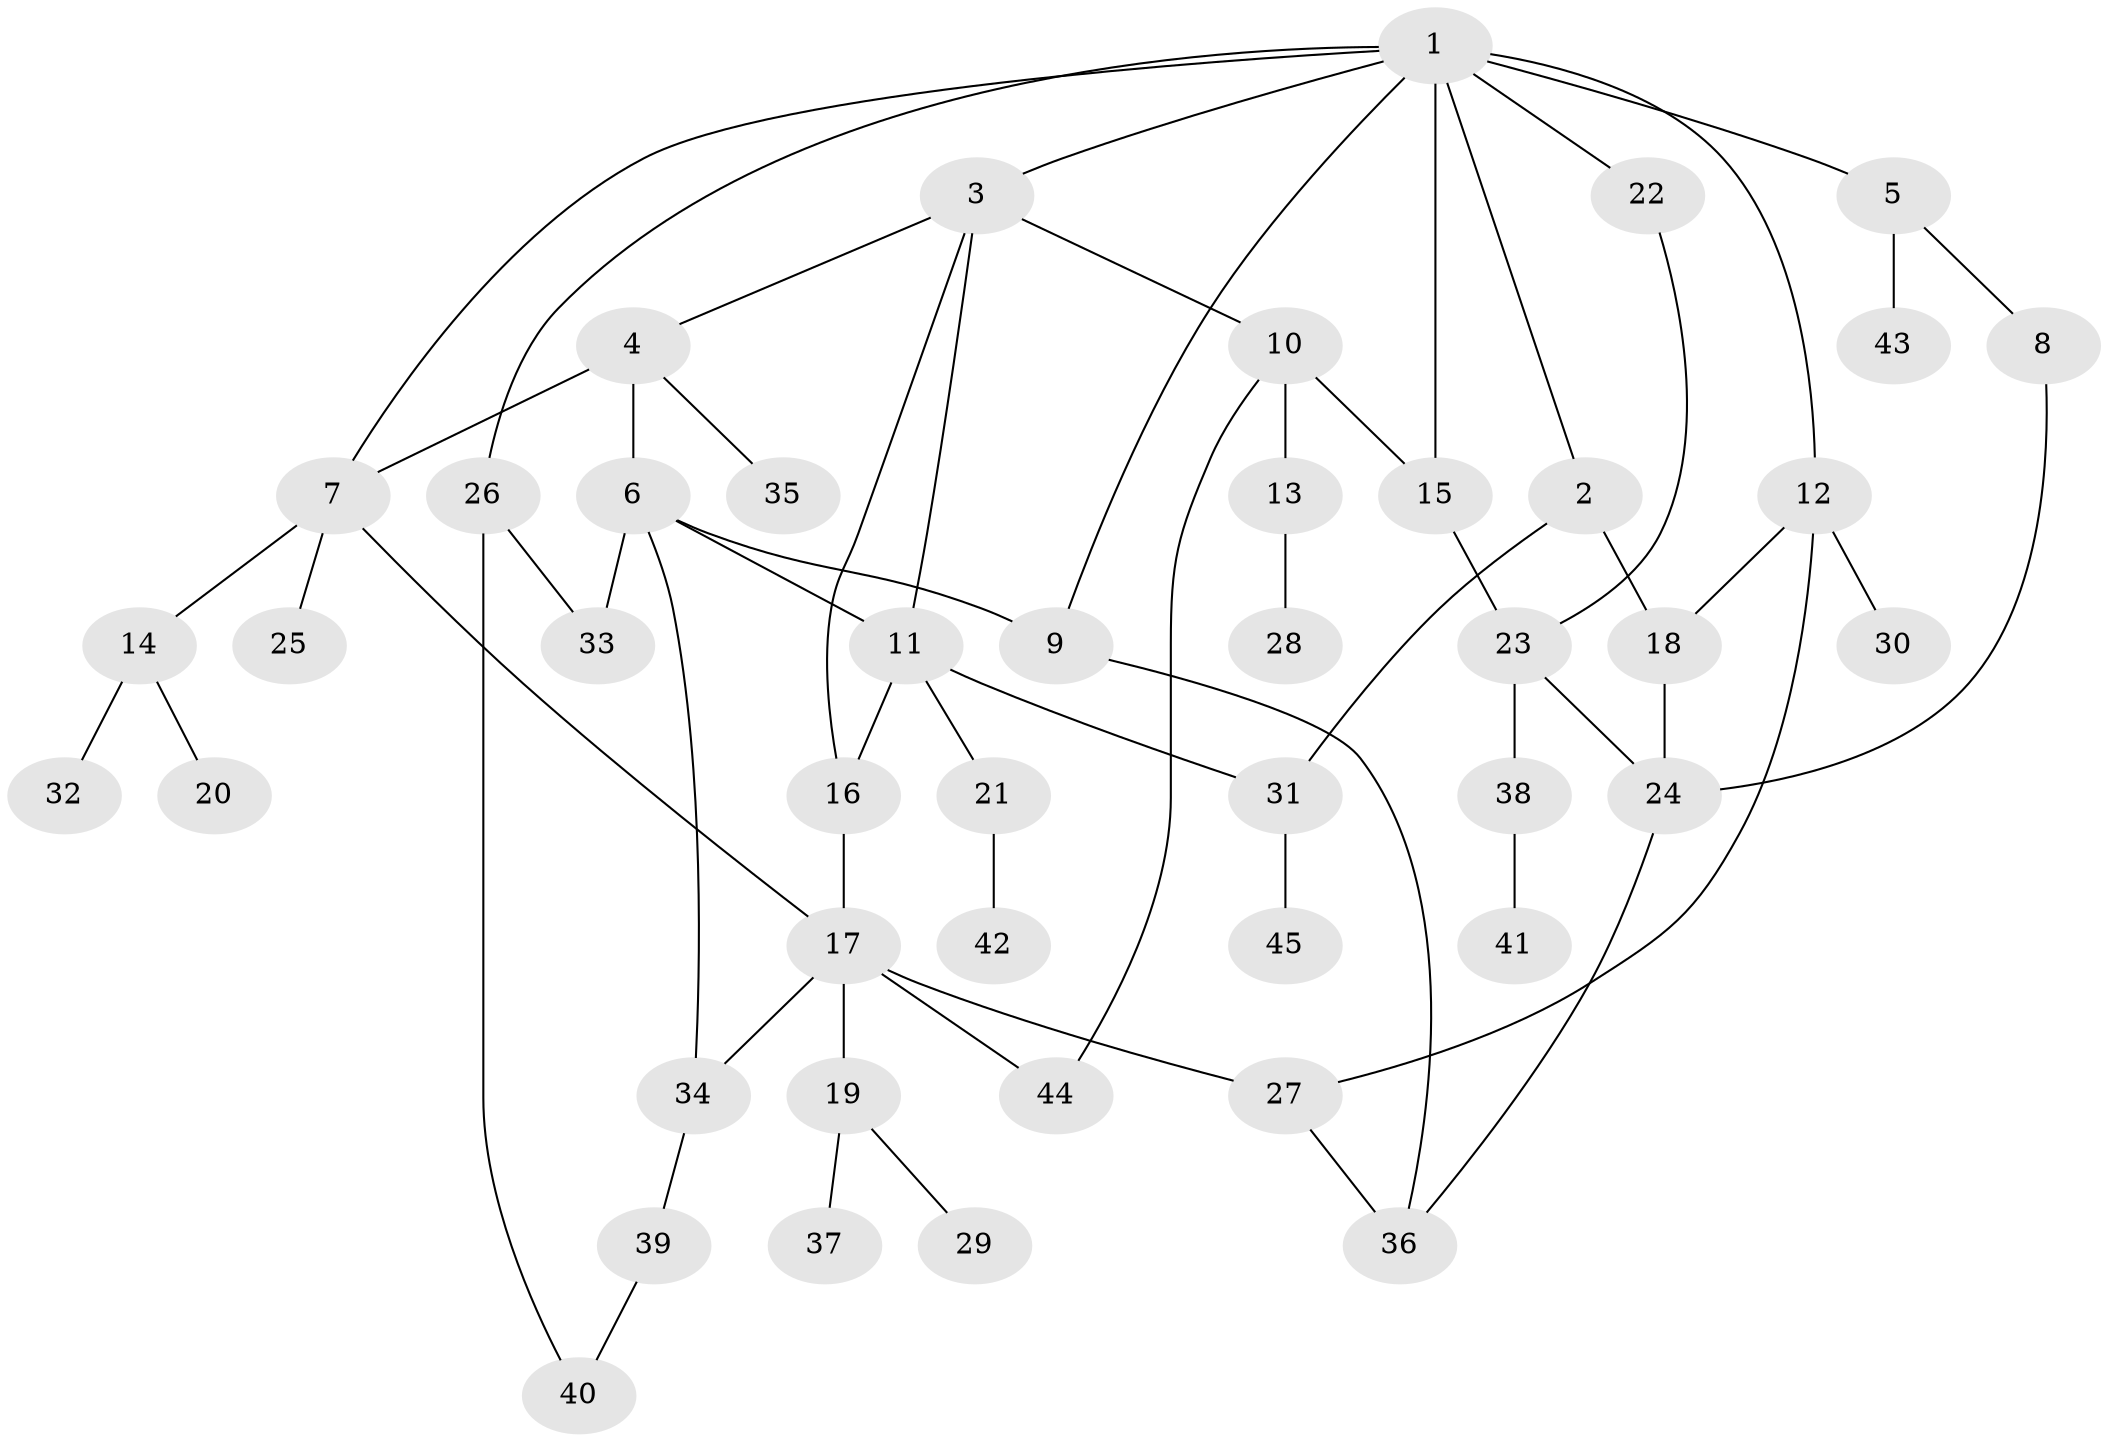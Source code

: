 // original degree distribution, {3: 0.17777777777777778, 7: 0.022222222222222223, 4: 0.08888888888888889, 2: 0.36666666666666664, 6: 0.03333333333333333, 5: 0.05555555555555555, 1: 0.25555555555555554}
// Generated by graph-tools (version 1.1) at 2025/33/03/09/25 02:33:59]
// undirected, 45 vertices, 62 edges
graph export_dot {
graph [start="1"]
  node [color=gray90,style=filled];
  1;
  2;
  3;
  4;
  5;
  6;
  7;
  8;
  9;
  10;
  11;
  12;
  13;
  14;
  15;
  16;
  17;
  18;
  19;
  20;
  21;
  22;
  23;
  24;
  25;
  26;
  27;
  28;
  29;
  30;
  31;
  32;
  33;
  34;
  35;
  36;
  37;
  38;
  39;
  40;
  41;
  42;
  43;
  44;
  45;
  1 -- 2 [weight=1.0];
  1 -- 3 [weight=1.0];
  1 -- 5 [weight=1.0];
  1 -- 7 [weight=1.0];
  1 -- 9 [weight=1.0];
  1 -- 12 [weight=1.0];
  1 -- 15 [weight=2.0];
  1 -- 22 [weight=1.0];
  1 -- 26 [weight=1.0];
  2 -- 18 [weight=4.0];
  2 -- 31 [weight=1.0];
  3 -- 4 [weight=1.0];
  3 -- 10 [weight=1.0];
  3 -- 11 [weight=1.0];
  3 -- 16 [weight=1.0];
  4 -- 6 [weight=2.0];
  4 -- 7 [weight=1.0];
  4 -- 35 [weight=1.0];
  5 -- 8 [weight=1.0];
  5 -- 43 [weight=1.0];
  6 -- 9 [weight=1.0];
  6 -- 11 [weight=1.0];
  6 -- 33 [weight=1.0];
  6 -- 34 [weight=1.0];
  7 -- 14 [weight=1.0];
  7 -- 17 [weight=1.0];
  7 -- 25 [weight=1.0];
  8 -- 24 [weight=1.0];
  9 -- 36 [weight=1.0];
  10 -- 13 [weight=1.0];
  10 -- 15 [weight=2.0];
  10 -- 44 [weight=1.0];
  11 -- 16 [weight=1.0];
  11 -- 21 [weight=1.0];
  11 -- 31 [weight=1.0];
  12 -- 18 [weight=1.0];
  12 -- 27 [weight=1.0];
  12 -- 30 [weight=1.0];
  13 -- 28 [weight=1.0];
  14 -- 20 [weight=1.0];
  14 -- 32 [weight=1.0];
  15 -- 23 [weight=2.0];
  16 -- 17 [weight=1.0];
  17 -- 19 [weight=2.0];
  17 -- 27 [weight=1.0];
  17 -- 34 [weight=1.0];
  17 -- 44 [weight=1.0];
  18 -- 24 [weight=1.0];
  19 -- 29 [weight=1.0];
  19 -- 37 [weight=1.0];
  21 -- 42 [weight=1.0];
  22 -- 23 [weight=1.0];
  23 -- 24 [weight=1.0];
  23 -- 38 [weight=1.0];
  24 -- 36 [weight=1.0];
  26 -- 33 [weight=1.0];
  26 -- 40 [weight=1.0];
  27 -- 36 [weight=1.0];
  31 -- 45 [weight=2.0];
  34 -- 39 [weight=1.0];
  38 -- 41 [weight=1.0];
  39 -- 40 [weight=1.0];
}
